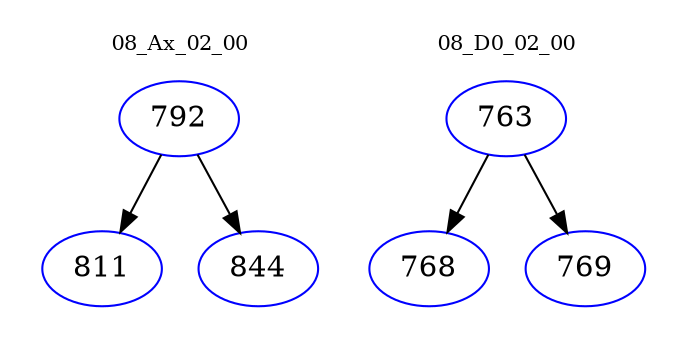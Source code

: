 digraph{
subgraph cluster_0 {
color = white
label = "08_Ax_02_00";
fontsize=10;
T0_792 [label="792", color="blue"]
T0_792 -> T0_811 [color="black"]
T0_811 [label="811", color="blue"]
T0_792 -> T0_844 [color="black"]
T0_844 [label="844", color="blue"]
}
subgraph cluster_1 {
color = white
label = "08_D0_02_00";
fontsize=10;
T1_763 [label="763", color="blue"]
T1_763 -> T1_768 [color="black"]
T1_768 [label="768", color="blue"]
T1_763 -> T1_769 [color="black"]
T1_769 [label="769", color="blue"]
}
}
